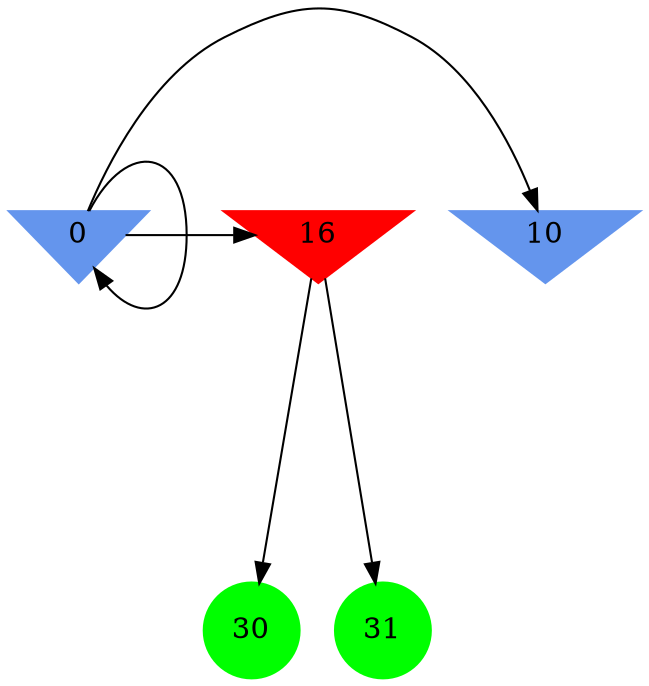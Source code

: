 digraph brain {
	ranksep=2.0;
	0 [shape=invtriangle,style=filled,color=cornflowerblue];
	10 [shape=invtriangle,style=filled,color=cornflowerblue];
	16 [shape=invtriangle,style=filled,color=red];
	30 [shape=circle,style=filled,color=green];
	31 [shape=circle,style=filled,color=green];
	0	->	10;
	0	->	0;
	0	->	16;
	16	->	30;
	16	->	31;
	{ rank=same; 0; 10; 16; }
	{ rank=same; }
	{ rank=same; 30; 31; }
}
